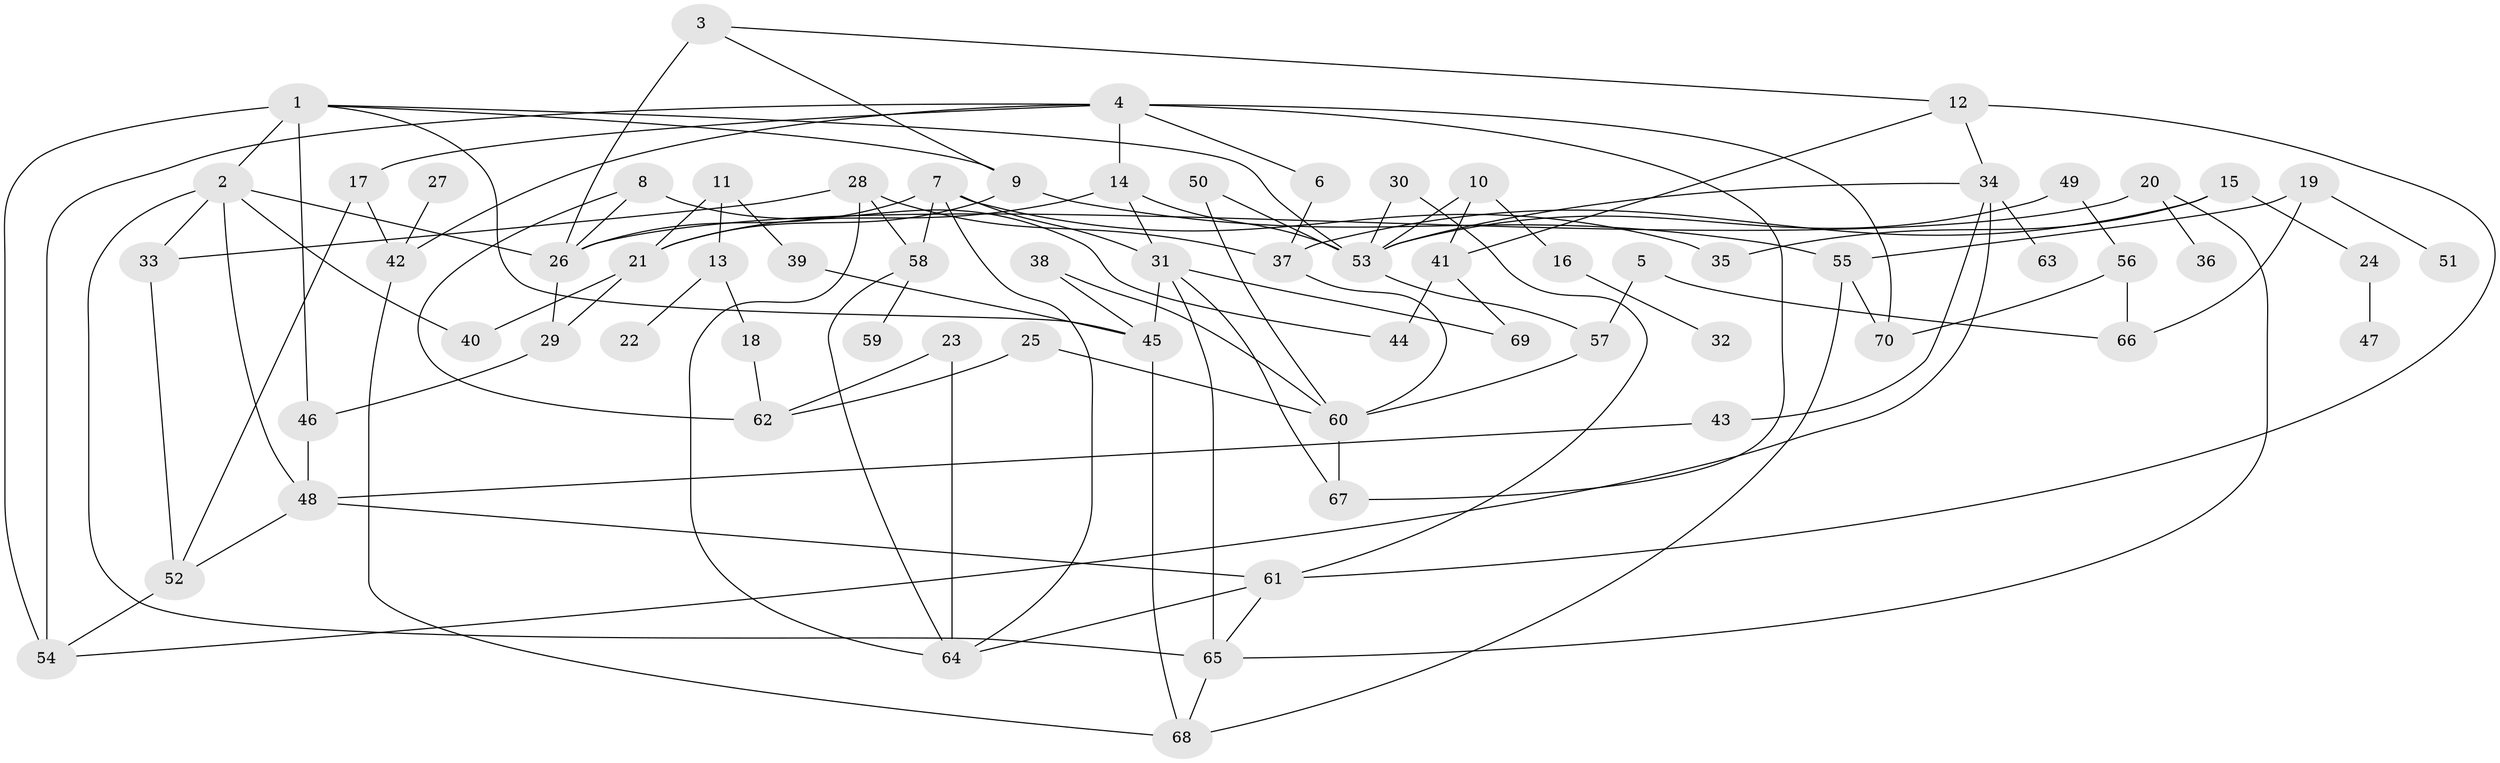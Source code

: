 // original degree distribution, {4: 0.10714285714285714, 5: 0.09285714285714286, 7: 0.014285714285714285, 3: 0.19285714285714287, 2: 0.2714285714285714, 6: 0.05, 1: 0.2714285714285714}
// Generated by graph-tools (version 1.1) at 2025/00/03/09/25 03:00:57]
// undirected, 70 vertices, 115 edges
graph export_dot {
graph [start="1"]
  node [color=gray90,style=filled];
  1;
  2;
  3;
  4;
  5;
  6;
  7;
  8;
  9;
  10;
  11;
  12;
  13;
  14;
  15;
  16;
  17;
  18;
  19;
  20;
  21;
  22;
  23;
  24;
  25;
  26;
  27;
  28;
  29;
  30;
  31;
  32;
  33;
  34;
  35;
  36;
  37;
  38;
  39;
  40;
  41;
  42;
  43;
  44;
  45;
  46;
  47;
  48;
  49;
  50;
  51;
  52;
  53;
  54;
  55;
  56;
  57;
  58;
  59;
  60;
  61;
  62;
  63;
  64;
  65;
  66;
  67;
  68;
  69;
  70;
  1 -- 2 [weight=1.0];
  1 -- 9 [weight=1.0];
  1 -- 45 [weight=1.0];
  1 -- 46 [weight=1.0];
  1 -- 53 [weight=1.0];
  1 -- 54 [weight=2.0];
  2 -- 26 [weight=1.0];
  2 -- 33 [weight=1.0];
  2 -- 40 [weight=1.0];
  2 -- 48 [weight=1.0];
  2 -- 65 [weight=1.0];
  3 -- 9 [weight=1.0];
  3 -- 12 [weight=1.0];
  3 -- 26 [weight=2.0];
  4 -- 6 [weight=1.0];
  4 -- 14 [weight=1.0];
  4 -- 17 [weight=1.0];
  4 -- 42 [weight=1.0];
  4 -- 54 [weight=1.0];
  4 -- 67 [weight=1.0];
  4 -- 70 [weight=1.0];
  5 -- 57 [weight=1.0];
  5 -- 66 [weight=1.0];
  6 -- 37 [weight=1.0];
  7 -- 26 [weight=1.0];
  7 -- 31 [weight=1.0];
  7 -- 35 [weight=1.0];
  7 -- 58 [weight=1.0];
  7 -- 64 [weight=1.0];
  8 -- 26 [weight=1.0];
  8 -- 44 [weight=1.0];
  8 -- 62 [weight=1.0];
  9 -- 21 [weight=1.0];
  9 -- 55 [weight=1.0];
  10 -- 16 [weight=1.0];
  10 -- 41 [weight=1.0];
  10 -- 53 [weight=1.0];
  11 -- 13 [weight=1.0];
  11 -- 21 [weight=1.0];
  11 -- 39 [weight=1.0];
  12 -- 34 [weight=1.0];
  12 -- 41 [weight=1.0];
  12 -- 61 [weight=1.0];
  13 -- 18 [weight=1.0];
  13 -- 22 [weight=1.0];
  14 -- 21 [weight=1.0];
  14 -- 31 [weight=1.0];
  14 -- 53 [weight=1.0];
  15 -- 24 [weight=1.0];
  15 -- 35 [weight=1.0];
  15 -- 37 [weight=1.0];
  16 -- 32 [weight=1.0];
  17 -- 42 [weight=1.0];
  17 -- 52 [weight=1.0];
  18 -- 62 [weight=1.0];
  19 -- 51 [weight=1.0];
  19 -- 55 [weight=1.0];
  19 -- 66 [weight=1.0];
  20 -- 26 [weight=1.0];
  20 -- 36 [weight=1.0];
  20 -- 65 [weight=1.0];
  21 -- 29 [weight=1.0];
  21 -- 40 [weight=1.0];
  23 -- 62 [weight=1.0];
  23 -- 64 [weight=1.0];
  24 -- 47 [weight=1.0];
  25 -- 60 [weight=1.0];
  25 -- 62 [weight=1.0];
  26 -- 29 [weight=1.0];
  27 -- 42 [weight=1.0];
  28 -- 33 [weight=1.0];
  28 -- 37 [weight=1.0];
  28 -- 58 [weight=1.0];
  28 -- 64 [weight=1.0];
  29 -- 46 [weight=1.0];
  30 -- 53 [weight=1.0];
  30 -- 61 [weight=1.0];
  31 -- 45 [weight=1.0];
  31 -- 65 [weight=1.0];
  31 -- 67 [weight=1.0];
  31 -- 69 [weight=1.0];
  33 -- 52 [weight=1.0];
  34 -- 43 [weight=1.0];
  34 -- 53 [weight=1.0];
  34 -- 54 [weight=1.0];
  34 -- 63 [weight=1.0];
  37 -- 60 [weight=1.0];
  38 -- 45 [weight=1.0];
  38 -- 60 [weight=1.0];
  39 -- 45 [weight=1.0];
  41 -- 44 [weight=1.0];
  41 -- 69 [weight=1.0];
  42 -- 68 [weight=1.0];
  43 -- 48 [weight=1.0];
  45 -- 68 [weight=1.0];
  46 -- 48 [weight=1.0];
  48 -- 52 [weight=1.0];
  48 -- 61 [weight=1.0];
  49 -- 53 [weight=1.0];
  49 -- 56 [weight=1.0];
  50 -- 53 [weight=1.0];
  50 -- 60 [weight=1.0];
  52 -- 54 [weight=1.0];
  53 -- 57 [weight=1.0];
  55 -- 68 [weight=1.0];
  55 -- 70 [weight=1.0];
  56 -- 66 [weight=1.0];
  56 -- 70 [weight=1.0];
  57 -- 60 [weight=1.0];
  58 -- 59 [weight=2.0];
  58 -- 64 [weight=1.0];
  60 -- 67 [weight=1.0];
  61 -- 64 [weight=1.0];
  61 -- 65 [weight=1.0];
  65 -- 68 [weight=1.0];
}
